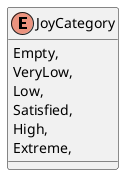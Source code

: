 @startuml
enum JoyCategory {
    Empty,
    VeryLow,
    Low,
    Satisfied,
    High,
    Extreme,
}
@enduml
